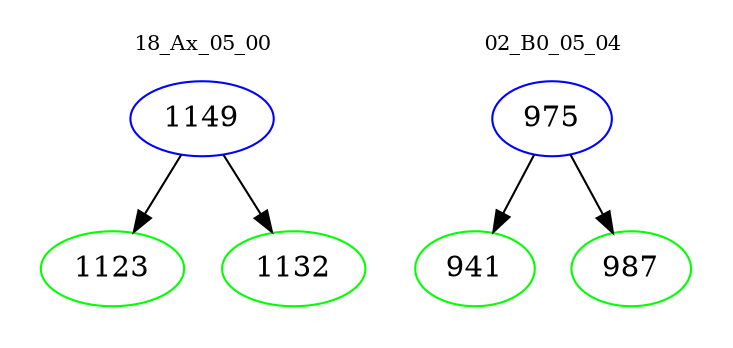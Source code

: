 digraph{
subgraph cluster_0 {
color = white
label = "18_Ax_05_00";
fontsize=10;
T0_1149 [label="1149", color="blue"]
T0_1149 -> T0_1123 [color="black"]
T0_1123 [label="1123", color="green"]
T0_1149 -> T0_1132 [color="black"]
T0_1132 [label="1132", color="green"]
}
subgraph cluster_1 {
color = white
label = "02_B0_05_04";
fontsize=10;
T1_975 [label="975", color="blue"]
T1_975 -> T1_941 [color="black"]
T1_941 [label="941", color="green"]
T1_975 -> T1_987 [color="black"]
T1_987 [label="987", color="green"]
}
}
